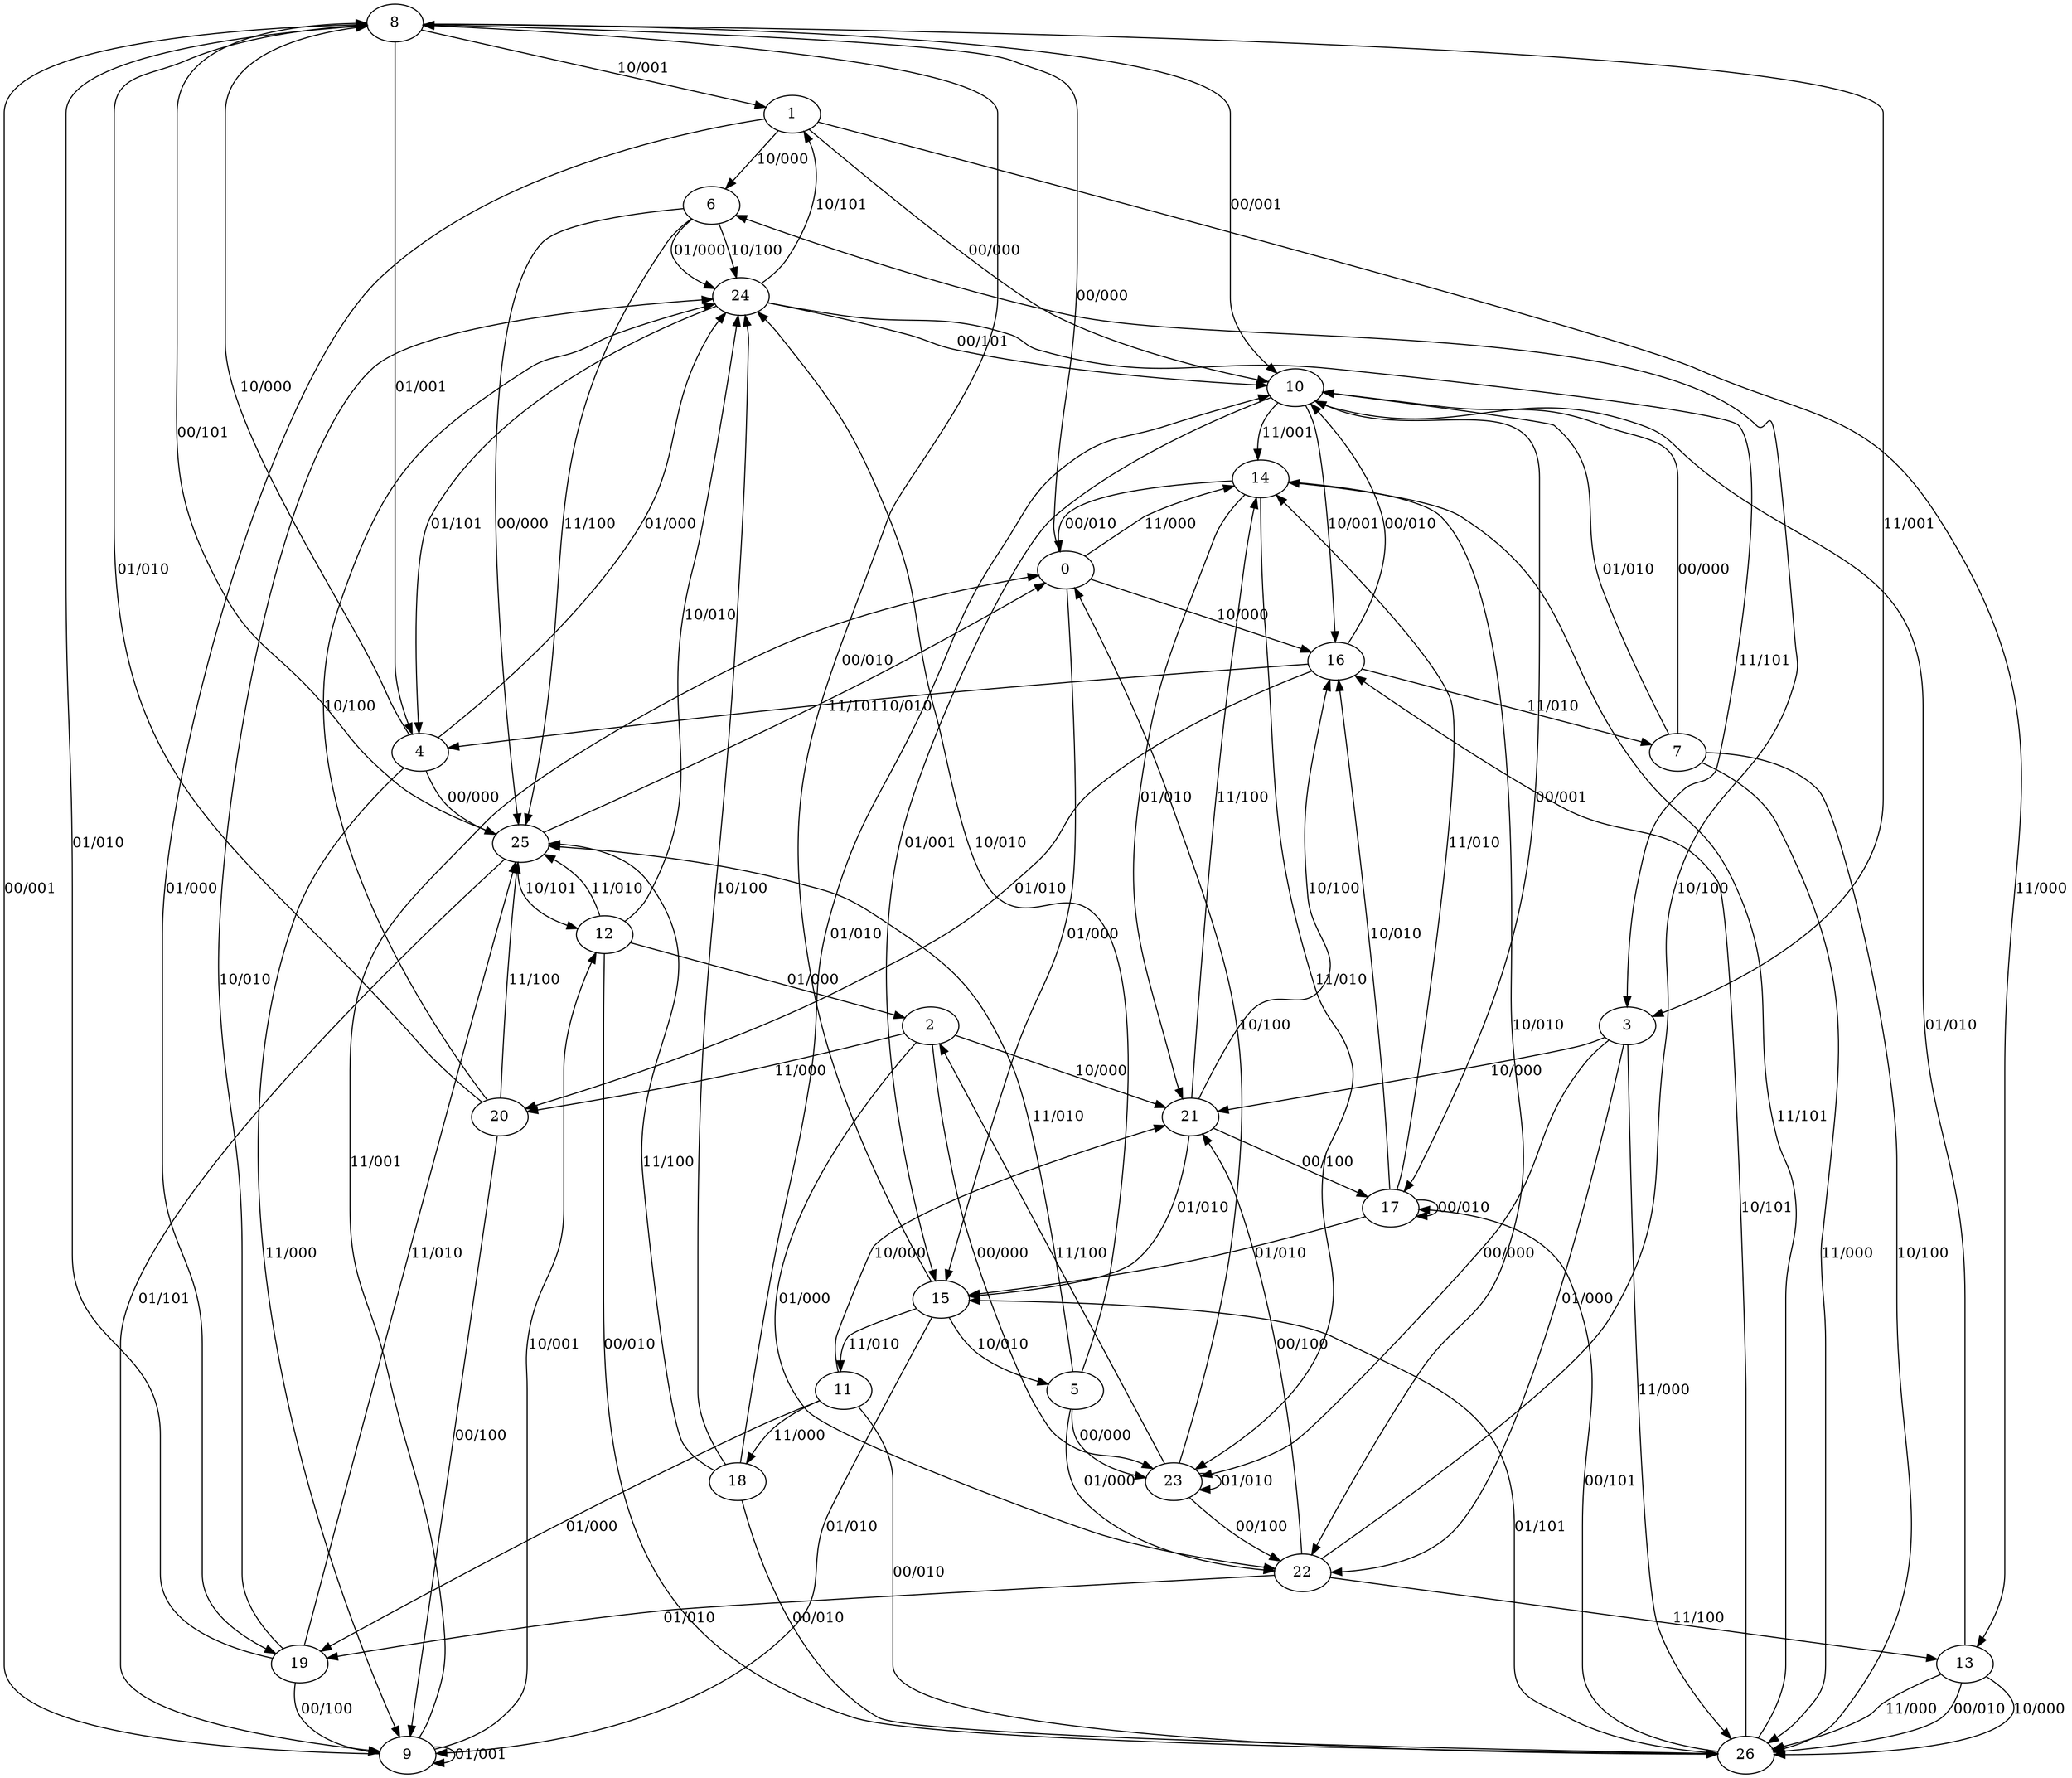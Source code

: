 digraph {
8
0
1
2
3
4
5
6
7
9
10
11
12
13
14
15
16
17
18
19
20
21
22
23
24
25
26
8 -> 10 [label="00/001"]
8 -> 4 [label="01/001"]
8 -> 1 [label="10/001"]
8 -> 3 [label="11/001"]
0 -> 8 [label="00/000"]
0 -> 15 [label="01/000"]
0 -> 16 [label="10/000"]
0 -> 14 [label="11/000"]
1 -> 10 [label="00/000"]
1 -> 19 [label="01/000"]
1 -> 6 [label="10/000"]
1 -> 13 [label="11/000"]
2 -> 23 [label="00/000"]
2 -> 22 [label="01/000"]
2 -> 21 [label="10/000"]
2 -> 20 [label="11/000"]
3 -> 23 [label="00/000"]
3 -> 22 [label="01/000"]
3 -> 21 [label="10/000"]
3 -> 26 [label="11/000"]
4 -> 25 [label="00/000"]
4 -> 24 [label="01/000"]
4 -> 8 [label="10/000"]
4 -> 9 [label="11/000"]
5 -> 23 [label="00/000"]
5 -> 22 [label="01/000"]
5 -> 24 [label="10/010"]
5 -> 25 [label="11/010"]
6 -> 25 [label="00/000"]
6 -> 24 [label="01/000"]
6 -> 24 [label="10/100"]
6 -> 25 [label="11/100"]
7 -> 10 [label="00/000"]
7 -> 10 [label="01/010"]
7 -> 26 [label="10/100"]
7 -> 26 [label="11/000"]
9 -> 8 [label="00/001"]
9 -> 9 [label="01/001"]
9 -> 12 [label="10/001"]
9 -> 0 [label="11/001"]
10 -> 17 [label="00/001"]
10 -> 15 [label="01/001"]
10 -> 16 [label="10/001"]
10 -> 14 [label="11/001"]
11 -> 26 [label="00/010"]
11 -> 19 [label="01/000"]
11 -> 21 [label="10/000"]
11 -> 18 [label="11/000"]
12 -> 26 [label="00/010"]
12 -> 2 [label="01/000"]
12 -> 24 [label="10/010"]
12 -> 25 [label="11/010"]
13 -> 26 [label="00/010"]
13 -> 10 [label="01/010"]
13 -> 26 [label="10/000"]
13 -> 26 [label="11/000"]
14 -> 0 [label="00/010"]
14 -> 21 [label="01/010"]
14 -> 22 [label="10/010"]
14 -> 23 [label="11/010"]
15 -> 8 [label="00/010"]
15 -> 9 [label="01/010"]
15 -> 5 [label="10/010"]
15 -> 11 [label="11/010"]
16 -> 10 [label="00/010"]
16 -> 20 [label="01/010"]
16 -> 4 [label="10/010"]
16 -> 7 [label="11/010"]
17 -> 17 [label="00/010"]
17 -> 15 [label="01/010"]
17 -> 16 [label="10/010"]
17 -> 14 [label="11/010"]
18 -> 26 [label="00/010"]
18 -> 10 [label="01/010"]
18 -> 24 [label="10/100"]
18 -> 25 [label="11/100"]
19 -> 9 [label="00/100"]
19 -> 8 [label="01/010"]
19 -> 24 [label="10/010"]
19 -> 25 [label="11/010"]
20 -> 9 [label="00/100"]
20 -> 8 [label="01/010"]
20 -> 24 [label="10/100"]
20 -> 25 [label="11/100"]
21 -> 17 [label="00/100"]
21 -> 15 [label="01/010"]
21 -> 16 [label="10/100"]
21 -> 14 [label="11/100"]
22 -> 21 [label="00/100"]
22 -> 19 [label="01/010"]
22 -> 6 [label="10/100"]
22 -> 13 [label="11/100"]
23 -> 22 [label="00/100"]
23 -> 23 [label="01/010"]
23 -> 0 [label="10/100"]
23 -> 2 [label="11/100"]
24 -> 10 [label="00/101"]
24 -> 4 [label="01/101"]
24 -> 1 [label="10/101"]
24 -> 3 [label="11/101"]
25 -> 8 [label="00/101"]
25 -> 9 [label="01/101"]
25 -> 12 [label="10/101"]
25 -> 0 [label="11/101"]
26 -> 17 [label="00/101"]
26 -> 15 [label="01/101"]
26 -> 16 [label="10/101"]
26 -> 14 [label="11/101"]
}
